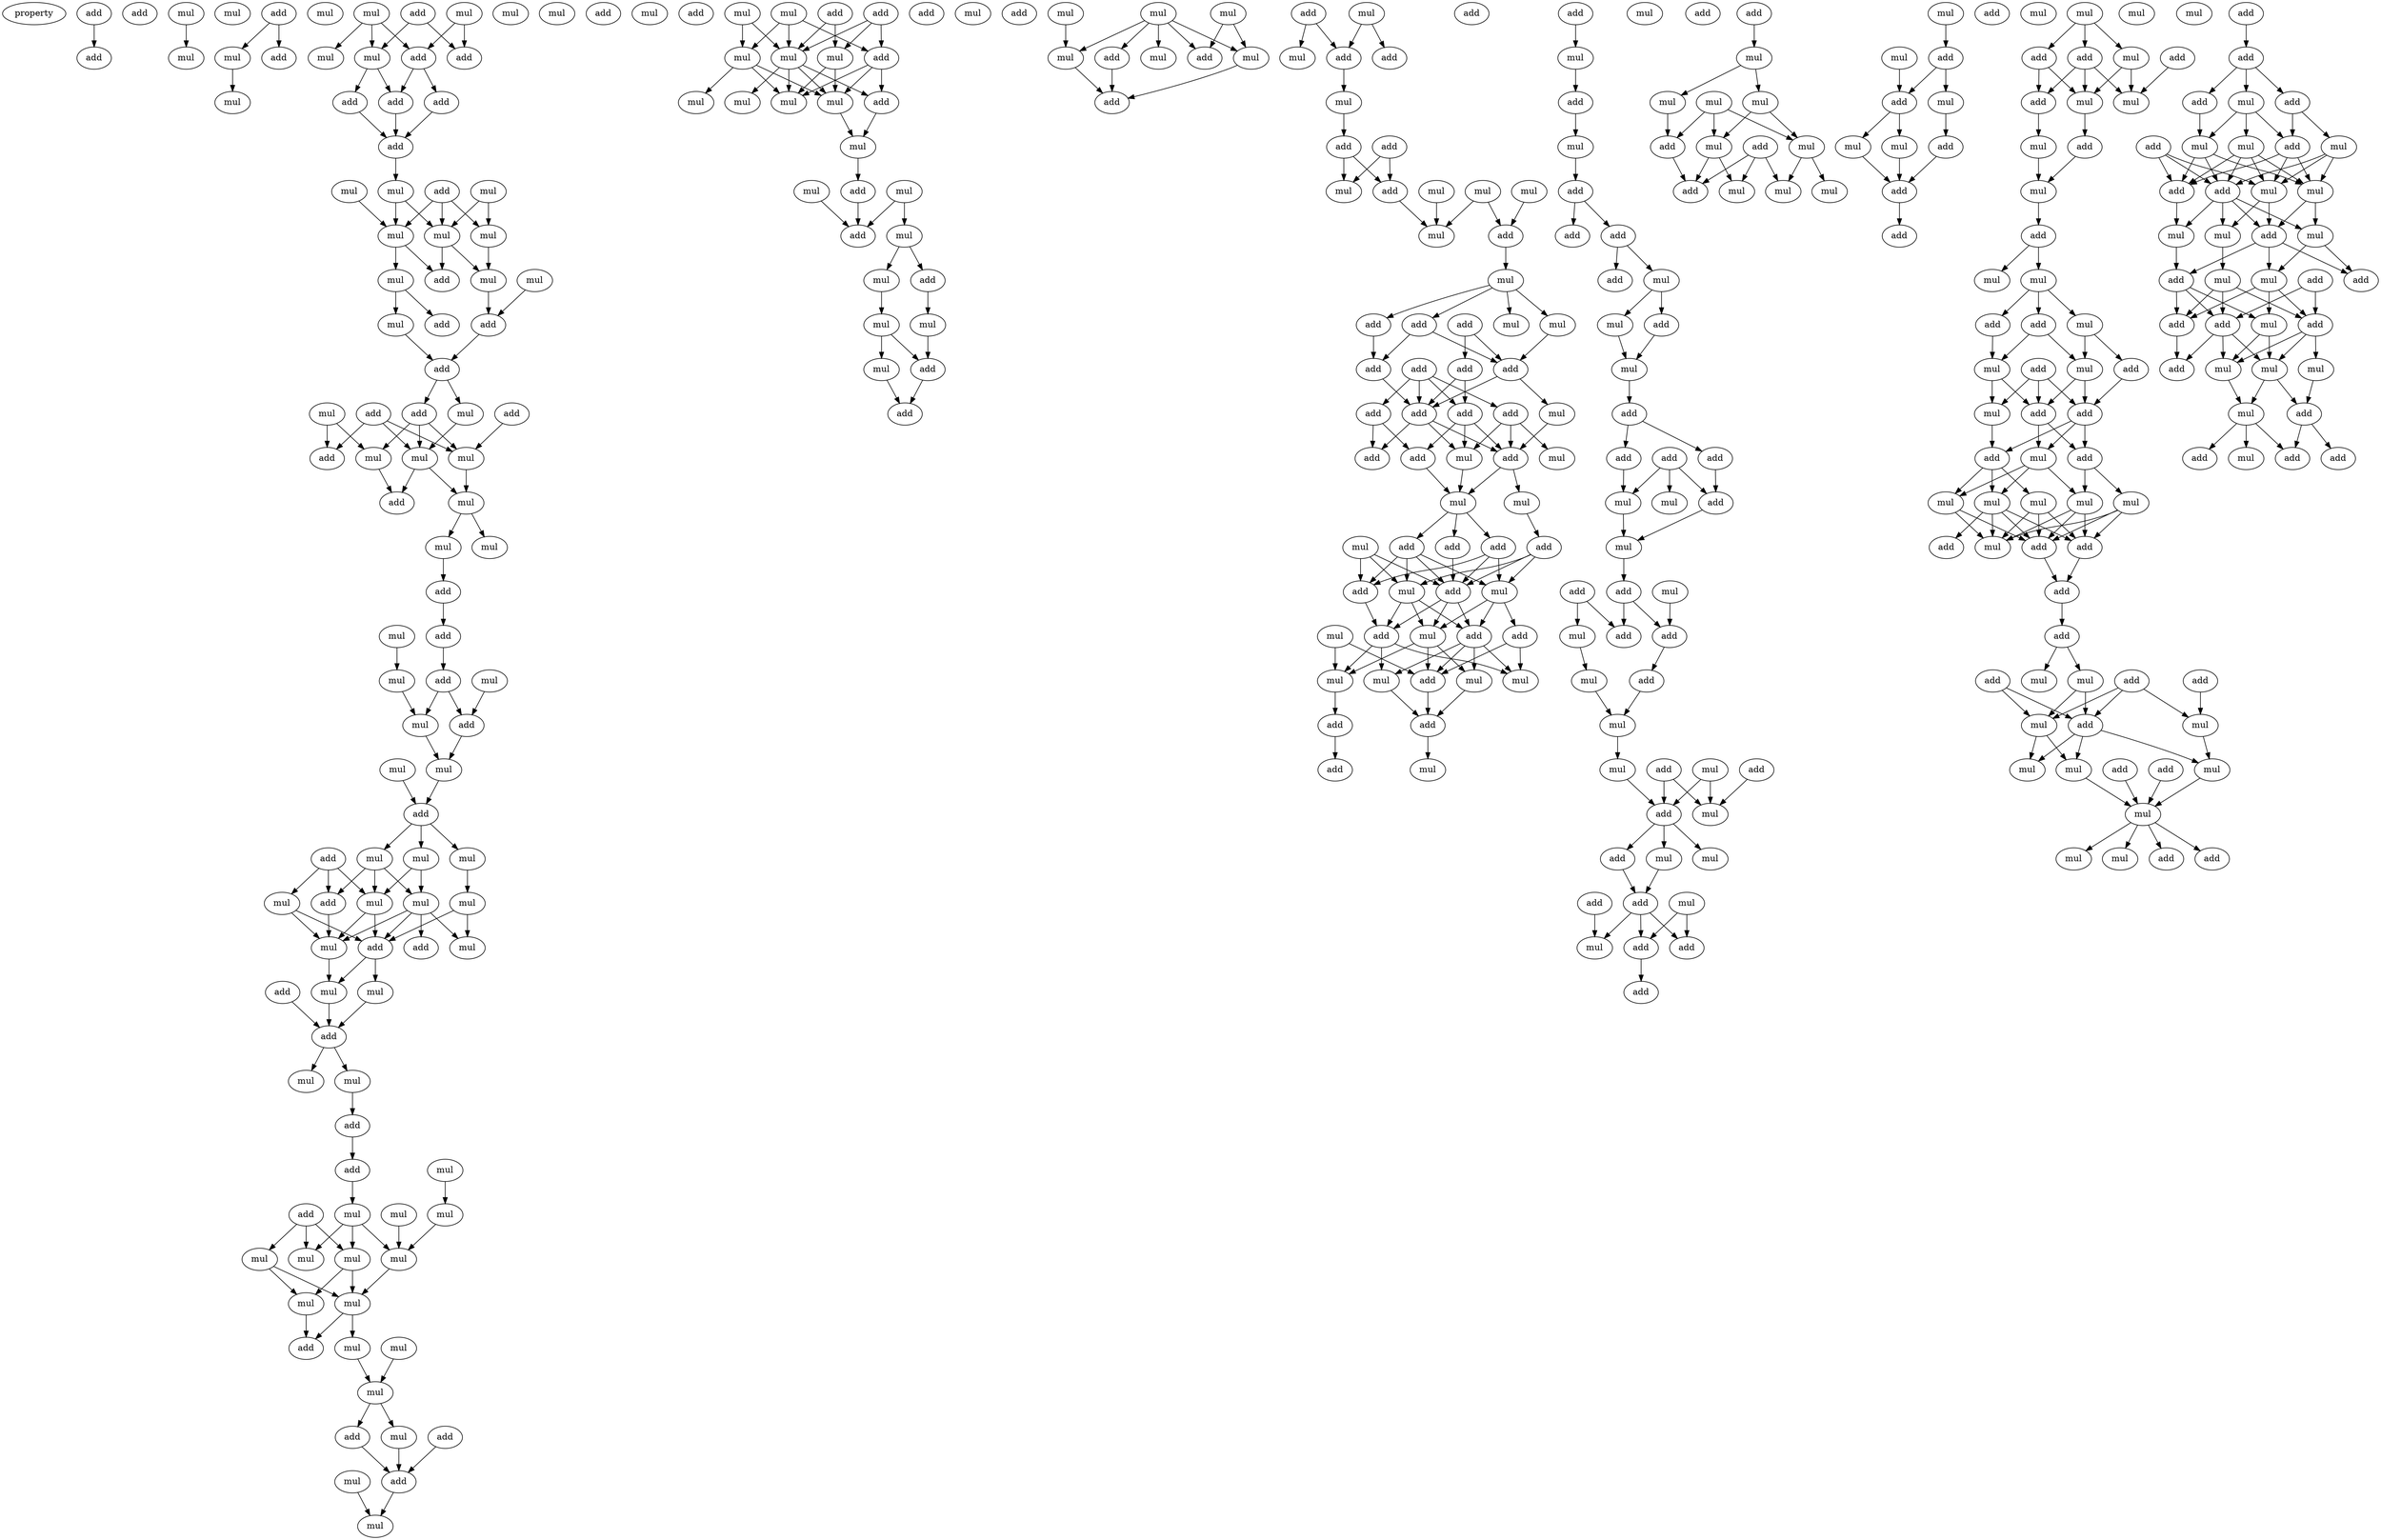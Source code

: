 digraph {
    node [fontcolor=black]
    property [mul=2,lf=1.8]
    0 [ label = add ];
    1 [ label = add ];
    2 [ label = mul ];
    3 [ label = add ];
    4 [ label = mul ];
    5 [ label = mul ];
    6 [ label = add ];
    7 [ label = mul ];
    8 [ label = mul ];
    9 [ label = add ];
    10 [ label = mul ];
    11 [ label = mul ];
    12 [ label = mul ];
    13 [ label = add ];
    14 [ label = mul ];
    15 [ label = add ];
    16 [ label = mul ];
    17 [ label = add ];
    18 [ label = add ];
    19 [ label = add ];
    20 [ label = add ];
    21 [ label = add ];
    22 [ label = add ];
    23 [ label = mul ];
    24 [ label = mul ];
    25 [ label = mul ];
    26 [ label = mul ];
    27 [ label = mul ];
    28 [ label = mul ];
    29 [ label = mul ];
    30 [ label = add ];
    31 [ label = mul ];
    32 [ label = mul ];
    33 [ label = mul ];
    34 [ label = mul ];
    35 [ label = add ];
    36 [ label = add ];
    37 [ label = add ];
    38 [ label = add ];
    39 [ label = mul ];
    40 [ label = add ];
    41 [ label = add ];
    42 [ label = mul ];
    43 [ label = mul ];
    44 [ label = mul ];
    45 [ label = add ];
    46 [ label = mul ];
    47 [ label = add ];
    48 [ label = mul ];
    49 [ label = mul ];
    50 [ label = mul ];
    51 [ label = add ];
    52 [ label = mul ];
    53 [ label = add ];
    54 [ label = mul ];
    55 [ label = mul ];
    56 [ label = add ];
    57 [ label = mul ];
    58 [ label = add ];
    59 [ label = mul ];
    60 [ label = mul ];
    61 [ label = add ];
    62 [ label = mul ];
    63 [ label = mul ];
    64 [ label = add ];
    65 [ label = mul ];
    66 [ label = add ];
    67 [ label = mul ];
    68 [ label = mul ];
    69 [ label = mul ];
    70 [ label = mul ];
    71 [ label = add ];
    72 [ label = mul ];
    73 [ label = mul ];
    74 [ label = add ];
    75 [ label = add ];
    76 [ label = mul ];
    77 [ label = mul ];
    78 [ label = mul ];
    79 [ label = add ];
    80 [ label = add ];
    81 [ label = mul ];
    82 [ label = mul ];
    83 [ label = mul ];
    84 [ label = add ];
    85 [ label = mul ];
    86 [ label = add ];
    87 [ label = add ];
    88 [ label = mul ];
    89 [ label = mul ];
    90 [ label = mul ];
    91 [ label = mul ];
    92 [ label = mul ];
    93 [ label = mul ];
    94 [ label = mul ];
    95 [ label = mul ];
    96 [ label = mul ];
    97 [ label = mul ];
    98 [ label = add ];
    99 [ label = mul ];
    100 [ label = mul ];
    101 [ label = mul ];
    102 [ label = add ];
    103 [ label = add ];
    104 [ label = mul ];
    105 [ label = add ];
    106 [ label = mul ];
    107 [ label = add ];
    108 [ label = add ];
    109 [ label = mul ];
    110 [ label = add ];
    111 [ label = mul ];
    112 [ label = mul ];
    113 [ label = mul ];
    114 [ label = add ];
    115 [ label = mul ];
    116 [ label = mul ];
    117 [ label = mul ];
    118 [ label = mul ];
    119 [ label = mul ];
    120 [ label = add ];
    121 [ label = mul ];
    122 [ label = add ];
    123 [ label = mul ];
    124 [ label = mul ];
    125 [ label = add ];
    126 [ label = mul ];
    127 [ label = add ];
    128 [ label = mul ];
    129 [ label = add ];
    130 [ label = add ];
    131 [ label = mul ];
    132 [ label = mul ];
    133 [ label = mul ];
    134 [ label = mul ];
    135 [ label = add ];
    136 [ label = add ];
    137 [ label = mul ];
    138 [ label = mul ];
    139 [ label = mul ];
    140 [ label = add ];
    141 [ label = mul ];
    142 [ label = add ];
    143 [ label = mul ];
    144 [ label = mul ];
    145 [ label = add ];
    146 [ label = mul ];
    147 [ label = add ];
    148 [ label = mul ];
    149 [ label = add ];
    150 [ label = add ];
    151 [ label = add ];
    152 [ label = mul ];
    153 [ label = add ];
    154 [ label = add ];
    155 [ label = mul ];
    156 [ label = mul ];
    157 [ label = mul ];
    158 [ label = mul ];
    159 [ label = add ];
    160 [ label = mul ];
    161 [ label = add ];
    162 [ label = mul ];
    163 [ label = add ];
    164 [ label = add ];
    165 [ label = mul ];
    166 [ label = mul ];
    167 [ label = add ];
    168 [ label = add ];
    169 [ label = add ];
    170 [ label = add ];
    171 [ label = add ];
    172 [ label = mul ];
    173 [ label = add ];
    174 [ label = add ];
    175 [ label = add ];
    176 [ label = add ];
    177 [ label = mul ];
    178 [ label = add ];
    179 [ label = add ];
    180 [ label = mul ];
    181 [ label = add ];
    182 [ label = mul ];
    183 [ label = mul ];
    184 [ label = add ];
    185 [ label = mul ];
    186 [ label = add ];
    187 [ label = add ];
    188 [ label = add ];
    189 [ label = add ];
    190 [ label = mul ];
    191 [ label = add ];
    192 [ label = mul ];
    193 [ label = add ];
    194 [ label = add ];
    195 [ label = mul ];
    196 [ label = mul ];
    197 [ label = add ];
    198 [ label = mul ];
    199 [ label = mul ];
    200 [ label = mul ];
    201 [ label = add ];
    202 [ label = mul ];
    203 [ label = add ];
    204 [ label = add ];
    205 [ label = add ];
    206 [ label = add ];
    207 [ label = mul ];
    208 [ label = mul ];
    209 [ label = add ];
    210 [ label = mul ];
    211 [ label = add ];
    212 [ label = add ];
    213 [ label = add ];
    214 [ label = add ];
    215 [ label = mul ];
    216 [ label = mul ];
    217 [ label = add ];
    218 [ label = mul ];
    219 [ label = mul ];
    220 [ label = add ];
    221 [ label = add ];
    222 [ label = add ];
    223 [ label = add ];
    224 [ label = mul ];
    225 [ label = add ];
    226 [ label = mul ];
    227 [ label = mul ];
    228 [ label = mul ];
    229 [ label = add ];
    230 [ label = add ];
    231 [ label = add ];
    232 [ label = mul ];
    233 [ label = add ];
    234 [ label = mul ];
    235 [ label = add ];
    236 [ label = mul ];
    237 [ label = add ];
    238 [ label = mul ];
    239 [ label = add ];
    240 [ label = mul ];
    241 [ label = add ];
    242 [ label = add ];
    243 [ label = mul ];
    244 [ label = mul ];
    245 [ label = mul ];
    246 [ label = add ];
    247 [ label = mul ];
    248 [ label = add ];
    249 [ label = add ];
    250 [ label = mul ];
    251 [ label = add ];
    252 [ label = add ];
    253 [ label = add ];
    254 [ label = add ];
    255 [ label = mul ];
    256 [ label = mul ];
    257 [ label = mul ];
    258 [ label = mul ];
    259 [ label = add ];
    260 [ label = mul ];
    261 [ label = mul ];
    262 [ label = add ];
    263 [ label = mul ];
    264 [ label = mul ];
    265 [ label = mul ];
    266 [ label = add ];
    267 [ label = mul ];
    268 [ label = mul ];
    269 [ label = add ];
    270 [ label = add ];
    271 [ label = mul ];
    272 [ label = mul ];
    273 [ label = mul ];
    274 [ label = add ];
    275 [ label = add ];
    276 [ label = mul ];
    277 [ label = add ];
    278 [ label = add ];
    279 [ label = mul ];
    280 [ label = mul ];
    281 [ label = add ];
    282 [ label = mul ];
    283 [ label = add ];
    284 [ label = add ];
    285 [ label = add ];
    286 [ label = mul ];
    287 [ label = mul ];
    288 [ label = mul ];
    289 [ label = mul ];
    290 [ label = add ];
    291 [ label = mul ];
    292 [ label = add ];
    293 [ label = mul ];
    294 [ label = mul ];
    295 [ label = add ];
    296 [ label = add ];
    297 [ label = mul ];
    298 [ label = mul ];
    299 [ label = mul ];
    300 [ label = add ];
    301 [ label = add ];
    302 [ label = mul ];
    303 [ label = add ];
    304 [ label = add ];
    305 [ label = add ];
    306 [ label = add ];
    307 [ label = mul ];
    308 [ label = mul ];
    309 [ label = mul ];
    310 [ label = mul ];
    311 [ label = mul ];
    312 [ label = mul ];
    313 [ label = add ];
    314 [ label = add ];
    315 [ label = mul ];
    316 [ label = add ];
    317 [ label = add ];
    318 [ label = add ];
    319 [ label = mul ];
    320 [ label = add ];
    321 [ label = add ];
    322 [ label = add ];
    323 [ label = mul ];
    324 [ label = add ];
    325 [ label = mul ];
    326 [ label = mul ];
    327 [ label = add ];
    328 [ label = mul ];
    329 [ label = add ];
    330 [ label = mul ];
    331 [ label = mul ];
    332 [ label = mul ];
    333 [ label = mul ];
    334 [ label = mul ];
    335 [ label = add ];
    336 [ label = add ];
    337 [ label = add ];
    338 [ label = add ];
    339 [ label = mul ];
    340 [ label = add ];
    341 [ label = add ];
    342 [ label = mul ];
    343 [ label = add ];
    344 [ label = mul ];
    345 [ label = mul ];
    346 [ label = add ];
    347 [ label = add ];
    348 [ label = mul ];
    349 [ label = add ];
    350 [ label = mul ];
    351 [ label = mul ];
    352 [ label = mul ];
    353 [ label = mul ];
    354 [ label = add ];
    355 [ label = add ];
    356 [ label = mul ];
    357 [ label = add ];
    358 [ label = mul ];
    359 [ label = add ];
    360 [ label = add ];
    361 [ label = mul ];
    362 [ label = add ];
    363 [ label = add ];
    364 [ label = add ];
    365 [ label = mul ];
    366 [ label = mul ];
    367 [ label = mul ];
    368 [ label = mul ];
    369 [ label = add ];
    370 [ label = add ];
    371 [ label = add ];
    372 [ label = add ];
    373 [ label = mul ];
    0 -> 3 [ name = 0 ];
    2 -> 4 [ name = 1 ];
    6 -> 8 [ name = 2 ];
    6 -> 9 [ name = 3 ];
    8 -> 10 [ name = 4 ];
    11 -> 15 [ name = 5 ];
    11 -> 17 [ name = 6 ];
    12 -> 14 [ name = 7 ];
    12 -> 15 [ name = 8 ];
    12 -> 16 [ name = 9 ];
    13 -> 14 [ name = 10 ];
    13 -> 17 [ name = 11 ];
    14 -> 18 [ name = 12 ];
    14 -> 20 [ name = 13 ];
    15 -> 18 [ name = 14 ];
    15 -> 19 [ name = 15 ];
    18 -> 21 [ name = 16 ];
    19 -> 21 [ name = 17 ];
    20 -> 21 [ name = 18 ];
    21 -> 24 [ name = 19 ];
    22 -> 27 [ name = 20 ];
    22 -> 28 [ name = 21 ];
    22 -> 29 [ name = 22 ];
    23 -> 27 [ name = 23 ];
    24 -> 27 [ name = 24 ];
    24 -> 29 [ name = 25 ];
    26 -> 28 [ name = 26 ];
    26 -> 29 [ name = 27 ];
    27 -> 30 [ name = 28 ];
    27 -> 31 [ name = 29 ];
    28 -> 33 [ name = 30 ];
    29 -> 30 [ name = 31 ];
    29 -> 33 [ name = 32 ];
    31 -> 34 [ name = 33 ];
    31 -> 36 [ name = 34 ];
    32 -> 35 [ name = 35 ];
    33 -> 35 [ name = 36 ];
    34 -> 37 [ name = 37 ];
    35 -> 37 [ name = 38 ];
    37 -> 39 [ name = 39 ];
    37 -> 41 [ name = 40 ];
    38 -> 43 [ name = 41 ];
    39 -> 44 [ name = 42 ];
    40 -> 43 [ name = 43 ];
    40 -> 44 [ name = 44 ];
    40 -> 45 [ name = 45 ];
    41 -> 43 [ name = 46 ];
    41 -> 44 [ name = 47 ];
    41 -> 46 [ name = 48 ];
    42 -> 45 [ name = 49 ];
    42 -> 46 [ name = 50 ];
    43 -> 48 [ name = 51 ];
    44 -> 47 [ name = 52 ];
    44 -> 48 [ name = 53 ];
    46 -> 47 [ name = 54 ];
    48 -> 49 [ name = 55 ];
    48 -> 50 [ name = 56 ];
    49 -> 51 [ name = 57 ];
    51 -> 53 [ name = 58 ];
    52 -> 55 [ name = 59 ];
    53 -> 56 [ name = 60 ];
    54 -> 58 [ name = 61 ];
    55 -> 57 [ name = 62 ];
    56 -> 57 [ name = 63 ];
    56 -> 58 [ name = 64 ];
    57 -> 60 [ name = 65 ];
    58 -> 60 [ name = 66 ];
    59 -> 61 [ name = 67 ];
    60 -> 61 [ name = 68 ];
    61 -> 62 [ name = 69 ];
    61 -> 63 [ name = 70 ];
    61 -> 65 [ name = 71 ];
    62 -> 68 [ name = 72 ];
    62 -> 70 [ name = 73 ];
    63 -> 67 [ name = 74 ];
    64 -> 66 [ name = 75 ];
    64 -> 68 [ name = 76 ];
    64 -> 69 [ name = 77 ];
    65 -> 66 [ name = 78 ];
    65 -> 68 [ name = 79 ];
    65 -> 70 [ name = 80 ];
    66 -> 72 [ name = 81 ];
    67 -> 71 [ name = 82 ];
    67 -> 73 [ name = 83 ];
    68 -> 71 [ name = 84 ];
    68 -> 72 [ name = 85 ];
    69 -> 71 [ name = 86 ];
    69 -> 72 [ name = 87 ];
    70 -> 71 [ name = 88 ];
    70 -> 72 [ name = 89 ];
    70 -> 73 [ name = 90 ];
    70 -> 74 [ name = 91 ];
    71 -> 77 [ name = 92 ];
    71 -> 78 [ name = 93 ];
    72 -> 77 [ name = 94 ];
    75 -> 80 [ name = 95 ];
    77 -> 80 [ name = 96 ];
    78 -> 80 [ name = 97 ];
    80 -> 81 [ name = 98 ];
    80 -> 82 [ name = 99 ];
    82 -> 84 [ name = 100 ];
    84 -> 86 [ name = 101 ];
    85 -> 90 [ name = 102 ];
    86 -> 89 [ name = 103 ];
    87 -> 91 [ name = 104 ];
    87 -> 92 [ name = 105 ];
    87 -> 93 [ name = 106 ];
    88 -> 94 [ name = 107 ];
    89 -> 91 [ name = 108 ];
    89 -> 92 [ name = 109 ];
    89 -> 94 [ name = 110 ];
    90 -> 94 [ name = 111 ];
    91 -> 95 [ name = 112 ];
    91 -> 96 [ name = 113 ];
    93 -> 95 [ name = 114 ];
    93 -> 96 [ name = 115 ];
    94 -> 96 [ name = 116 ];
    95 -> 98 [ name = 117 ];
    96 -> 98 [ name = 118 ];
    96 -> 99 [ name = 119 ];
    97 -> 100 [ name = 120 ];
    99 -> 100 [ name = 121 ];
    100 -> 101 [ name = 122 ];
    100 -> 102 [ name = 123 ];
    101 -> 105 [ name = 124 ];
    102 -> 105 [ name = 125 ];
    103 -> 105 [ name = 126 ];
    104 -> 106 [ name = 127 ];
    105 -> 106 [ name = 128 ];
    108 -> 113 [ name = 129 ];
    108 -> 115 [ name = 130 ];
    109 -> 112 [ name = 131 ];
    109 -> 113 [ name = 132 ];
    110 -> 113 [ name = 133 ];
    110 -> 114 [ name = 134 ];
    110 -> 115 [ name = 135 ];
    111 -> 112 [ name = 136 ];
    111 -> 113 [ name = 137 ];
    111 -> 114 [ name = 138 ];
    112 -> 116 [ name = 139 ];
    112 -> 118 [ name = 140 ];
    112 -> 119 [ name = 141 ];
    113 -> 116 [ name = 142 ];
    113 -> 117 [ name = 143 ];
    113 -> 118 [ name = 144 ];
    113 -> 120 [ name = 145 ];
    114 -> 116 [ name = 146 ];
    114 -> 118 [ name = 147 ];
    114 -> 120 [ name = 148 ];
    115 -> 116 [ name = 149 ];
    115 -> 118 [ name = 150 ];
    118 -> 121 [ name = 151 ];
    120 -> 121 [ name = 152 ];
    121 -> 122 [ name = 153 ];
    122 -> 127 [ name = 154 ];
    123 -> 127 [ name = 155 ];
    124 -> 126 [ name = 156 ];
    124 -> 127 [ name = 157 ];
    126 -> 130 [ name = 158 ];
    126 -> 131 [ name = 159 ];
    130 -> 133 [ name = 160 ];
    131 -> 132 [ name = 161 ];
    132 -> 134 [ name = 162 ];
    132 -> 135 [ name = 163 ];
    133 -> 135 [ name = 164 ];
    134 -> 136 [ name = 165 ];
    135 -> 136 [ name = 166 ];
    137 -> 143 [ name = 167 ];
    138 -> 140 [ name = 168 ];
    138 -> 141 [ name = 169 ];
    138 -> 142 [ name = 170 ];
    138 -> 143 [ name = 171 ];
    138 -> 144 [ name = 172 ];
    139 -> 140 [ name = 173 ];
    139 -> 141 [ name = 174 ];
    141 -> 145 [ name = 175 ];
    142 -> 145 [ name = 176 ];
    143 -> 145 [ name = 177 ];
    146 -> 149 [ name = 178 ];
    146 -> 150 [ name = 179 ];
    147 -> 148 [ name = 180 ];
    147 -> 149 [ name = 181 ];
    149 -> 152 [ name = 182 ];
    152 -> 154 [ name = 183 ];
    153 -> 155 [ name = 184 ];
    153 -> 159 [ name = 185 ];
    154 -> 155 [ name = 186 ];
    154 -> 159 [ name = 187 ];
    156 -> 161 [ name = 188 ];
    157 -> 160 [ name = 189 ];
    158 -> 160 [ name = 190 ];
    158 -> 161 [ name = 191 ];
    159 -> 160 [ name = 192 ];
    161 -> 162 [ name = 193 ];
    162 -> 163 [ name = 194 ];
    162 -> 164 [ name = 195 ];
    162 -> 165 [ name = 196 ];
    162 -> 166 [ name = 197 ];
    163 -> 168 [ name = 198 ];
    163 -> 171 [ name = 199 ];
    164 -> 171 [ name = 200 ];
    165 -> 168 [ name = 201 ];
    167 -> 168 [ name = 202 ];
    167 -> 169 [ name = 203 ];
    168 -> 172 [ name = 204 ];
    168 -> 173 [ name = 205 ];
    169 -> 173 [ name = 206 ];
    169 -> 174 [ name = 207 ];
    170 -> 173 [ name = 208 ];
    170 -> 174 [ name = 209 ];
    170 -> 175 [ name = 210 ];
    170 -> 176 [ name = 211 ];
    171 -> 173 [ name = 212 ];
    172 -> 181 [ name = 213 ];
    173 -> 177 [ name = 214 ];
    173 -> 179 [ name = 215 ];
    173 -> 181 [ name = 216 ];
    174 -> 177 [ name = 217 ];
    174 -> 178 [ name = 218 ];
    174 -> 181 [ name = 219 ];
    175 -> 178 [ name = 220 ];
    175 -> 179 [ name = 221 ];
    176 -> 177 [ name = 222 ];
    176 -> 180 [ name = 223 ];
    176 -> 181 [ name = 224 ];
    177 -> 182 [ name = 225 ];
    178 -> 182 [ name = 226 ];
    181 -> 182 [ name = 227 ];
    181 -> 183 [ name = 228 ];
    182 -> 184 [ name = 229 ];
    182 -> 186 [ name = 230 ];
    182 -> 188 [ name = 231 ];
    183 -> 187 [ name = 232 ];
    184 -> 189 [ name = 233 ];
    184 -> 190 [ name = 234 ];
    184 -> 191 [ name = 235 ];
    185 -> 189 [ name = 236 ];
    185 -> 191 [ name = 237 ];
    185 -> 192 [ name = 238 ];
    186 -> 189 [ name = 239 ];
    186 -> 190 [ name = 240 ];
    186 -> 191 [ name = 241 ];
    186 -> 192 [ name = 242 ];
    187 -> 190 [ name = 243 ];
    187 -> 191 [ name = 244 ];
    187 -> 192 [ name = 245 ];
    188 -> 191 [ name = 246 ];
    189 -> 194 [ name = 247 ];
    190 -> 193 [ name = 248 ];
    190 -> 195 [ name = 249 ];
    190 -> 197 [ name = 250 ];
    191 -> 194 [ name = 251 ];
    191 -> 195 [ name = 252 ];
    191 -> 197 [ name = 253 ];
    192 -> 194 [ name = 254 ];
    192 -> 195 [ name = 255 ];
    192 -> 197 [ name = 256 ];
    193 -> 198 [ name = 257 ];
    193 -> 201 [ name = 258 ];
    194 -> 198 [ name = 259 ];
    194 -> 199 [ name = 260 ];
    194 -> 202 [ name = 261 ];
    195 -> 199 [ name = 262 ];
    195 -> 200 [ name = 263 ];
    195 -> 201 [ name = 264 ];
    196 -> 199 [ name = 265 ];
    196 -> 201 [ name = 266 ];
    197 -> 198 [ name = 267 ];
    197 -> 200 [ name = 268 ];
    197 -> 201 [ name = 269 ];
    197 -> 202 [ name = 270 ];
    199 -> 203 [ name = 271 ];
    200 -> 204 [ name = 272 ];
    201 -> 204 [ name = 273 ];
    202 -> 204 [ name = 274 ];
    203 -> 206 [ name = 275 ];
    204 -> 207 [ name = 276 ];
    205 -> 208 [ name = 277 ];
    208 -> 209 [ name = 278 ];
    209 -> 210 [ name = 279 ];
    210 -> 211 [ name = 280 ];
    211 -> 212 [ name = 281 ];
    211 -> 213 [ name = 282 ];
    213 -> 214 [ name = 283 ];
    213 -> 215 [ name = 284 ];
    215 -> 216 [ name = 285 ];
    215 -> 217 [ name = 286 ];
    216 -> 218 [ name = 287 ];
    217 -> 218 [ name = 288 ];
    218 -> 220 [ name = 289 ];
    220 -> 221 [ name = 290 ];
    220 -> 222 [ name = 291 ];
    221 -> 225 [ name = 292 ];
    222 -> 224 [ name = 293 ];
    223 -> 224 [ name = 294 ];
    223 -> 225 [ name = 295 ];
    223 -> 226 [ name = 296 ];
    224 -> 227 [ name = 297 ];
    225 -> 227 [ name = 298 ];
    227 -> 230 [ name = 299 ];
    228 -> 233 [ name = 300 ];
    229 -> 231 [ name = 301 ];
    229 -> 232 [ name = 302 ];
    230 -> 231 [ name = 303 ];
    230 -> 233 [ name = 304 ];
    232 -> 234 [ name = 305 ];
    233 -> 235 [ name = 306 ];
    234 -> 236 [ name = 307 ];
    235 -> 236 [ name = 308 ];
    236 -> 238 [ name = 309 ];
    238 -> 242 [ name = 310 ];
    239 -> 242 [ name = 311 ];
    239 -> 243 [ name = 312 ];
    240 -> 242 [ name = 313 ];
    240 -> 243 [ name = 314 ];
    241 -> 243 [ name = 315 ];
    242 -> 244 [ name = 316 ];
    242 -> 245 [ name = 317 ];
    242 -> 246 [ name = 318 ];
    244 -> 249 [ name = 319 ];
    246 -> 249 [ name = 320 ];
    247 -> 251 [ name = 321 ];
    247 -> 252 [ name = 322 ];
    248 -> 250 [ name = 323 ];
    249 -> 250 [ name = 324 ];
    249 -> 251 [ name = 325 ];
    249 -> 252 [ name = 326 ];
    252 -> 253 [ name = 327 ];
    254 -> 255 [ name = 328 ];
    255 -> 256 [ name = 329 ];
    255 -> 257 [ name = 330 ];
    256 -> 260 [ name = 331 ];
    256 -> 261 [ name = 332 ];
    257 -> 262 [ name = 333 ];
    258 -> 260 [ name = 334 ];
    258 -> 261 [ name = 335 ];
    258 -> 262 [ name = 336 ];
    259 -> 263 [ name = 337 ];
    259 -> 264 [ name = 338 ];
    259 -> 266 [ name = 339 ];
    260 -> 263 [ name = 340 ];
    260 -> 266 [ name = 341 ];
    261 -> 264 [ name = 342 ];
    261 -> 265 [ name = 343 ];
    262 -> 266 [ name = 344 ];
    267 -> 269 [ name = 345 ];
    268 -> 270 [ name = 346 ];
    269 -> 270 [ name = 347 ];
    269 -> 271 [ name = 348 ];
    270 -> 272 [ name = 349 ];
    270 -> 273 [ name = 350 ];
    271 -> 274 [ name = 351 ];
    272 -> 277 [ name = 352 ];
    273 -> 277 [ name = 353 ];
    274 -> 277 [ name = 354 ];
    277 -> 278 [ name = 355 ];
    279 -> 280 [ name = 356 ];
    279 -> 281 [ name = 357 ];
    279 -> 284 [ name = 358 ];
    280 -> 286 [ name = 359 ];
    280 -> 287 [ name = 360 ];
    281 -> 285 [ name = 361 ];
    281 -> 286 [ name = 362 ];
    281 -> 287 [ name = 363 ];
    283 -> 287 [ name = 364 ];
    284 -> 285 [ name = 365 ];
    284 -> 286 [ name = 366 ];
    285 -> 289 [ name = 367 ];
    286 -> 290 [ name = 368 ];
    289 -> 291 [ name = 369 ];
    290 -> 291 [ name = 370 ];
    291 -> 292 [ name = 371 ];
    292 -> 293 [ name = 372 ];
    292 -> 294 [ name = 373 ];
    294 -> 295 [ name = 374 ];
    294 -> 296 [ name = 375 ];
    294 -> 297 [ name = 376 ];
    295 -> 298 [ name = 377 ];
    296 -> 298 [ name = 378 ];
    296 -> 299 [ name = 379 ];
    297 -> 299 [ name = 380 ];
    297 -> 301 [ name = 381 ];
    298 -> 302 [ name = 382 ];
    298 -> 303 [ name = 383 ];
    299 -> 303 [ name = 384 ];
    299 -> 304 [ name = 385 ];
    300 -> 302 [ name = 386 ];
    300 -> 303 [ name = 387 ];
    300 -> 304 [ name = 388 ];
    301 -> 304 [ name = 389 ];
    302 -> 305 [ name = 390 ];
    303 -> 306 [ name = 391 ];
    303 -> 307 [ name = 392 ];
    304 -> 305 [ name = 393 ];
    304 -> 306 [ name = 394 ];
    304 -> 307 [ name = 395 ];
    305 -> 309 [ name = 396 ];
    305 -> 311 [ name = 397 ];
    305 -> 312 [ name = 398 ];
    306 -> 308 [ name = 399 ];
    306 -> 310 [ name = 400 ];
    307 -> 310 [ name = 401 ];
    307 -> 311 [ name = 402 ];
    307 -> 312 [ name = 403 ];
    308 -> 313 [ name = 404 ];
    308 -> 315 [ name = 405 ];
    308 -> 316 [ name = 406 ];
    309 -> 313 [ name = 407 ];
    309 -> 315 [ name = 408 ];
    309 -> 316 [ name = 409 ];
    310 -> 313 [ name = 410 ];
    310 -> 315 [ name = 411 ];
    310 -> 316 [ name = 412 ];
    311 -> 313 [ name = 413 ];
    311 -> 314 [ name = 414 ];
    311 -> 315 [ name = 415 ];
    311 -> 316 [ name = 416 ];
    312 -> 313 [ name = 417 ];
    312 -> 315 [ name = 418 ];
    313 -> 317 [ name = 419 ];
    316 -> 317 [ name = 420 ];
    317 -> 318 [ name = 421 ];
    318 -> 319 [ name = 422 ];
    318 -> 323 [ name = 423 ];
    320 -> 324 [ name = 424 ];
    320 -> 325 [ name = 425 ];
    320 -> 326 [ name = 426 ];
    321 -> 324 [ name = 427 ];
    321 -> 325 [ name = 428 ];
    322 -> 326 [ name = 429 ];
    323 -> 324 [ name = 430 ];
    323 -> 325 [ name = 431 ];
    324 -> 328 [ name = 432 ];
    324 -> 330 [ name = 433 ];
    324 -> 331 [ name = 434 ];
    325 -> 328 [ name = 435 ];
    325 -> 331 [ name = 436 ];
    326 -> 330 [ name = 437 ];
    327 -> 332 [ name = 438 ];
    328 -> 332 [ name = 439 ];
    329 -> 332 [ name = 440 ];
    330 -> 332 [ name = 441 ];
    332 -> 333 [ name = 442 ];
    332 -> 334 [ name = 443 ];
    332 -> 335 [ name = 444 ];
    332 -> 337 [ name = 445 ];
    336 -> 338 [ name = 446 ];
    338 -> 339 [ name = 447 ];
    338 -> 340 [ name = 448 ];
    338 -> 341 [ name = 449 ];
    339 -> 342 [ name = 450 ];
    339 -> 343 [ name = 451 ];
    339 -> 345 [ name = 452 ];
    340 -> 342 [ name = 453 ];
    341 -> 343 [ name = 454 ];
    341 -> 344 [ name = 455 ];
    342 -> 347 [ name = 456 ];
    342 -> 349 [ name = 457 ];
    342 -> 350 [ name = 458 ];
    343 -> 348 [ name = 459 ];
    343 -> 349 [ name = 460 ];
    343 -> 350 [ name = 461 ];
    344 -> 347 [ name = 462 ];
    344 -> 348 [ name = 463 ];
    344 -> 350 [ name = 464 ];
    345 -> 347 [ name = 465 ];
    345 -> 348 [ name = 466 ];
    345 -> 349 [ name = 467 ];
    345 -> 350 [ name = 468 ];
    346 -> 347 [ name = 469 ];
    346 -> 348 [ name = 470 ];
    346 -> 349 [ name = 471 ];
    347 -> 351 [ name = 472 ];
    347 -> 352 [ name = 473 ];
    347 -> 353 [ name = 474 ];
    347 -> 354 [ name = 475 ];
    348 -> 351 [ name = 476 ];
    348 -> 354 [ name = 477 ];
    349 -> 352 [ name = 478 ];
    350 -> 353 [ name = 479 ];
    350 -> 354 [ name = 480 ];
    351 -> 356 [ name = 481 ];
    352 -> 355 [ name = 482 ];
    353 -> 357 [ name = 483 ];
    353 -> 358 [ name = 484 ];
    354 -> 355 [ name = 485 ];
    354 -> 357 [ name = 486 ];
    354 -> 358 [ name = 487 ];
    355 -> 361 [ name = 488 ];
    355 -> 362 [ name = 489 ];
    355 -> 363 [ name = 490 ];
    356 -> 360 [ name = 491 ];
    356 -> 362 [ name = 492 ];
    356 -> 363 [ name = 493 ];
    358 -> 360 [ name = 494 ];
    358 -> 361 [ name = 495 ];
    358 -> 362 [ name = 496 ];
    359 -> 360 [ name = 497 ];
    359 -> 363 [ name = 498 ];
    360 -> 365 [ name = 499 ];
    360 -> 366 [ name = 500 ];
    360 -> 367 [ name = 501 ];
    361 -> 365 [ name = 502 ];
    361 -> 367 [ name = 503 ];
    362 -> 364 [ name = 504 ];
    363 -> 364 [ name = 505 ];
    363 -> 365 [ name = 506 ];
    363 -> 367 [ name = 507 ];
    365 -> 368 [ name = 508 ];
    366 -> 369 [ name = 509 ];
    367 -> 368 [ name = 510 ];
    367 -> 369 [ name = 511 ];
    368 -> 370 [ name = 512 ];
    368 -> 372 [ name = 513 ];
    368 -> 373 [ name = 514 ];
    369 -> 371 [ name = 515 ];
    369 -> 372 [ name = 516 ];
}
